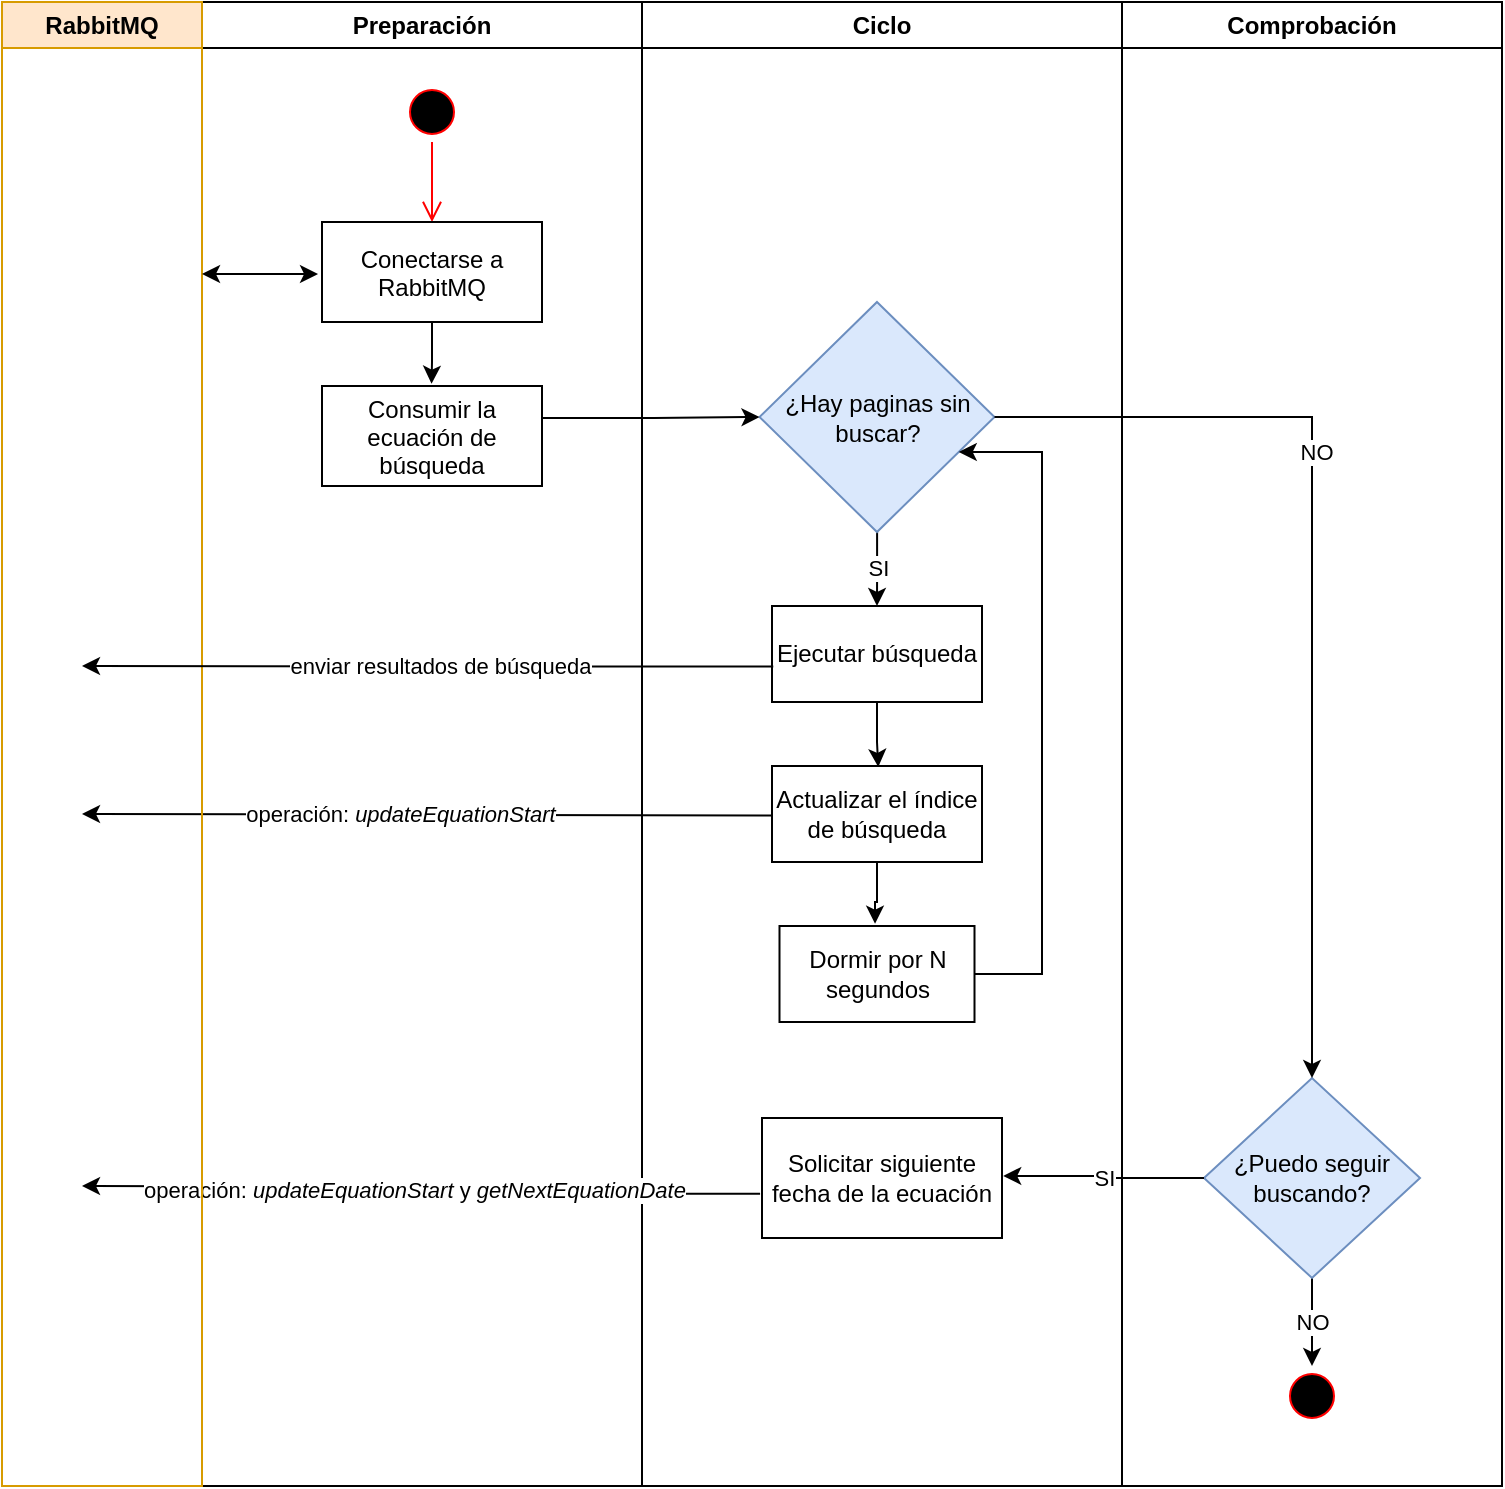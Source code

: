 <mxfile version="19.0.3" type="device"><diagram name="Page-1" id="e7e014a7-5840-1c2e-5031-d8a46d1fe8dd"><mxGraphModel dx="1387" dy="770" grid="1" gridSize="10" guides="1" tooltips="1" connect="1" arrows="1" fold="1" page="1" pageScale="1" pageWidth="1169" pageHeight="826" background="none" math="0" shadow="0"><root><mxCell id="0"/><mxCell id="1" parent="0"/><mxCell id="2" value="Preparación" style="swimlane;whiteSpace=wrap;" parent="1" vertex="1"><mxGeometry x="220" y="128" width="220" height="742" as="geometry"/></mxCell><mxCell id="5" value="" style="ellipse;shape=startState;fillColor=#000000;strokeColor=#ff0000;" parent="2" vertex="1"><mxGeometry x="100" y="40" width="30" height="30" as="geometry"/></mxCell><mxCell id="6" value="" style="edgeStyle=elbowEdgeStyle;elbow=horizontal;verticalAlign=bottom;endArrow=open;endSize=8;strokeColor=#FF0000;endFill=1;rounded=0" parent="2" source="5" target="7" edge="1"><mxGeometry x="100" y="40" as="geometry"><mxPoint x="115" y="110" as="targetPoint"/></mxGeometry></mxCell><mxCell id="BOpxTYQK-HM6VvzVShv2-54" style="edgeStyle=orthogonalEdgeStyle;rounded=0;orthogonalLoop=1;jettySize=auto;html=1;entryX=0.498;entryY=-0.023;entryDx=0;entryDy=0;entryPerimeter=0;" edge="1" parent="2" source="7" target="8"><mxGeometry relative="1" as="geometry"/></mxCell><mxCell id="7" value="Conectarse a&#10;RabbitMQ" style="" parent="2" vertex="1"><mxGeometry x="60" y="110" width="110" height="50" as="geometry"/></mxCell><mxCell id="8" value="Consumir la&#10;ecuación de&#10;búsqueda" style="" parent="2" vertex="1"><mxGeometry x="60" y="192" width="110" height="50" as="geometry"/></mxCell><mxCell id="3" value="Ciclo" style="swimlane;whiteSpace=wrap;" parent="1" vertex="1"><mxGeometry x="440" y="128" width="240" height="742" as="geometry"/></mxCell><mxCell id="BOpxTYQK-HM6VvzVShv2-85" value="SI" style="edgeStyle=orthogonalEdgeStyle;rounded=0;orthogonalLoop=1;jettySize=auto;html=1;entryX=0.5;entryY=0;entryDx=0;entryDy=0;entryPerimeter=0;" edge="1" parent="3" source="BOpxTYQK-HM6VvzVShv2-55" target="BOpxTYQK-HM6VvzVShv2-58"><mxGeometry relative="1" as="geometry"/></mxCell><mxCell id="BOpxTYQK-HM6VvzVShv2-55" value="¿Hay paginas sin buscar?" style="rhombus;whiteSpace=wrap;html=1;fillColor=#dae8fc;strokeColor=#6c8ebf;" vertex="1" parent="3"><mxGeometry x="58.75" y="150" width="117.5" height="115" as="geometry"/></mxCell><mxCell id="BOpxTYQK-HM6VvzVShv2-66" value="" style="edgeStyle=orthogonalEdgeStyle;rounded=0;orthogonalLoop=1;jettySize=auto;html=1;entryX=0.506;entryY=0.01;entryDx=0;entryDy=0;entryPerimeter=0;" edge="1" parent="3" source="BOpxTYQK-HM6VvzVShv2-58" target="BOpxTYQK-HM6VvzVShv2-62"><mxGeometry relative="1" as="geometry"/></mxCell><mxCell id="BOpxTYQK-HM6VvzVShv2-58" value="Ejecutar búsqueda" style="whiteSpace=wrap;html=1;fillColor=rgb(255, 255, 255);strokeColor=rgb(0, 0, 0);fontColor=rgb(0, 0, 0);" vertex="1" parent="3"><mxGeometry x="65" y="302" width="105" height="48" as="geometry"/></mxCell><mxCell id="BOpxTYQK-HM6VvzVShv2-68" style="edgeStyle=orthogonalEdgeStyle;rounded=0;orthogonalLoop=1;jettySize=auto;html=1;entryX=0.49;entryY=-0.024;entryDx=0;entryDy=0;entryPerimeter=0;" edge="1" parent="3" source="BOpxTYQK-HM6VvzVShv2-62" target="BOpxTYQK-HM6VvzVShv2-67"><mxGeometry relative="1" as="geometry"/></mxCell><mxCell id="BOpxTYQK-HM6VvzVShv2-62" value="Actualizar el índice&lt;br&gt;de búsqueda" style="rounded=0;whiteSpace=wrap;html=1;" vertex="1" parent="3"><mxGeometry x="65" y="382" width="105" height="48" as="geometry"/></mxCell><mxCell id="BOpxTYQK-HM6VvzVShv2-63" style="edgeStyle=orthogonalEdgeStyle;rounded=0;orthogonalLoop=1;jettySize=auto;html=1;exitX=0.001;exitY=0.515;exitDx=0;exitDy=0;exitPerimeter=0;" edge="1" parent="3" source="BOpxTYQK-HM6VvzVShv2-62"><mxGeometry relative="1" as="geometry"><mxPoint x="-280" y="406" as="targetPoint"/><mxPoint x="60" y="406" as="sourcePoint"/><Array as="points"><mxPoint x="-280" y="406"/></Array></mxGeometry></mxCell><mxCell id="BOpxTYQK-HM6VvzVShv2-64" value="operación: &lt;i&gt;updateEquationStart&lt;/i&gt;" style="edgeLabel;html=1;align=center;verticalAlign=middle;resizable=0;points=[];" vertex="1" connectable="0" parent="BOpxTYQK-HM6VvzVShv2-63"><mxGeometry x="0.361" y="1" relative="1" as="geometry"><mxPoint x="49" y="-1" as="offset"/></mxGeometry></mxCell><mxCell id="BOpxTYQK-HM6VvzVShv2-70" style="edgeStyle=orthogonalEdgeStyle;rounded=0;orthogonalLoop=1;jettySize=auto;html=1;" edge="1" parent="3" source="BOpxTYQK-HM6VvzVShv2-67" target="BOpxTYQK-HM6VvzVShv2-55"><mxGeometry relative="1" as="geometry"><Array as="points"><mxPoint x="200" y="486"/><mxPoint x="200" y="225"/></Array></mxGeometry></mxCell><mxCell id="BOpxTYQK-HM6VvzVShv2-67" value="Dormir&amp;nbsp;por N segundos" style="rounded=0;whiteSpace=wrap;html=1;" vertex="1" parent="3"><mxGeometry x="68.75" y="462" width="97.5" height="48" as="geometry"/></mxCell><mxCell id="BOpxTYQK-HM6VvzVShv2-90" value="Solicitar siguiente fecha de la ecuación" style="rounded=0;whiteSpace=wrap;html=1;" vertex="1" parent="3"><mxGeometry x="60" y="558" width="120" height="60" as="geometry"/></mxCell><mxCell id="BOpxTYQK-HM6VvzVShv2-88" style="edgeStyle=orthogonalEdgeStyle;rounded=0;orthogonalLoop=1;jettySize=auto;html=1;exitX=-0.008;exitY=0.631;exitDx=0;exitDy=0;exitPerimeter=0;" edge="1" parent="3" source="BOpxTYQK-HM6VvzVShv2-90"><mxGeometry relative="1" as="geometry"><mxPoint x="-280" y="592" as="targetPoint"/><mxPoint x="120" y="662" as="sourcePoint"/></mxGeometry></mxCell><mxCell id="BOpxTYQK-HM6VvzVShv2-89" value="operación: &lt;i&gt;updateEquationStart &lt;/i&gt;y &lt;i&gt;getNextEquationDate&lt;/i&gt;" style="edgeLabel;html=1;align=center;verticalAlign=middle;resizable=0;points=[];" vertex="1" connectable="0" parent="BOpxTYQK-HM6VvzVShv2-88"><mxGeometry x="0.389" y="1" relative="1" as="geometry"><mxPoint x="61" as="offset"/></mxGeometry></mxCell><mxCell id="BOpxTYQK-HM6VvzVShv2-41" value="RabbitMQ" style="swimlane;whiteSpace=wrap;fillColor=#ffe6cc;strokeColor=#d79b00;" vertex="1" parent="1"><mxGeometry x="120" y="128" width="100" height="742" as="geometry"/></mxCell><mxCell id="BOpxTYQK-HM6VvzVShv2-50" value="" style="endArrow=classic;startArrow=classic;html=1;rounded=0;entryX=-0.018;entryY=0.52;entryDx=0;entryDy=0;entryPerimeter=0;" edge="1" parent="1" target="7"><mxGeometry width="50" height="50" relative="1" as="geometry"><mxPoint x="220" y="264" as="sourcePoint"/><mxPoint x="610" y="350" as="targetPoint"/></mxGeometry></mxCell><mxCell id="BOpxTYQK-HM6VvzVShv2-57" style="edgeStyle=orthogonalEdgeStyle;rounded=0;orthogonalLoop=1;jettySize=auto;html=1;entryX=0;entryY=0.5;entryDx=0;entryDy=0;" edge="1" parent="1" target="BOpxTYQK-HM6VvzVShv2-55"><mxGeometry relative="1" as="geometry"><mxPoint x="390" y="345" as="sourcePoint"/><Array as="points"><mxPoint x="390" y="336"/><mxPoint x="446" y="336"/></Array></mxGeometry></mxCell><mxCell id="BOpxTYQK-HM6VvzVShv2-60" style="edgeStyle=orthogonalEdgeStyle;rounded=0;orthogonalLoop=1;jettySize=auto;html=1;exitX=0.006;exitY=0.631;exitDx=0;exitDy=0;exitPerimeter=0;" edge="1" parent="1" source="BOpxTYQK-HM6VvzVShv2-58"><mxGeometry relative="1" as="geometry"><mxPoint x="160" y="460" as="targetPoint"/><mxPoint x="500" y="460" as="sourcePoint"/><Array as="points"><mxPoint x="460" y="460"/></Array></mxGeometry></mxCell><mxCell id="BOpxTYQK-HM6VvzVShv2-61" value="enviar resultados de búsqueda" style="edgeLabel;html=1;align=center;verticalAlign=middle;resizable=0;points=[];" vertex="1" connectable="0" parent="BOpxTYQK-HM6VvzVShv2-60"><mxGeometry x="-0.138" y="-2" relative="1" as="geometry"><mxPoint x="-18" y="2" as="offset"/></mxGeometry></mxCell><mxCell id="BOpxTYQK-HM6VvzVShv2-83" value="Comprobación" style="swimlane;whiteSpace=wrap;" vertex="1" parent="1"><mxGeometry x="680" y="128" width="190" height="742" as="geometry"/></mxCell><mxCell id="BOpxTYQK-HM6VvzVShv2-94" value="NO" style="edgeStyle=orthogonalEdgeStyle;rounded=0;orthogonalLoop=1;jettySize=auto;html=1;entryX=0.5;entryY=0;entryDx=0;entryDy=0;" edge="1" parent="BOpxTYQK-HM6VvzVShv2-83" source="BOpxTYQK-HM6VvzVShv2-91" target="BOpxTYQK-HM6VvzVShv2-93"><mxGeometry relative="1" as="geometry"/></mxCell><mxCell id="BOpxTYQK-HM6VvzVShv2-91" value="¿Puedo seguir buscando?" style="rhombus;whiteSpace=wrap;html=1;direction=south;fillColor=#dae8fc;strokeColor=#6c8ebf;" vertex="1" parent="BOpxTYQK-HM6VvzVShv2-83"><mxGeometry x="41" y="538" width="108" height="100" as="geometry"/></mxCell><mxCell id="BOpxTYQK-HM6VvzVShv2-93" value="" style="ellipse;shape=startState;fillColor=#000000;strokeColor=#ff0000;" vertex="1" parent="BOpxTYQK-HM6VvzVShv2-83"><mxGeometry x="80" y="682" width="30" height="30" as="geometry"/></mxCell><mxCell id="BOpxTYQK-HM6VvzVShv2-86" style="edgeStyle=orthogonalEdgeStyle;rounded=0;orthogonalLoop=1;jettySize=auto;html=1;entryX=0;entryY=0.5;entryDx=0;entryDy=0;" edge="1" parent="1" source="BOpxTYQK-HM6VvzVShv2-55" target="BOpxTYQK-HM6VvzVShv2-91"><mxGeometry relative="1" as="geometry"><mxPoint x="770" y="660" as="targetPoint"/></mxGeometry></mxCell><mxCell id="BOpxTYQK-HM6VvzVShv2-87" value="NO" style="edgeLabel;html=1;align=center;verticalAlign=middle;resizable=0;points=[];" vertex="1" connectable="0" parent="BOpxTYQK-HM6VvzVShv2-86"><mxGeometry x="-0.282" y="2" relative="1" as="geometry"><mxPoint as="offset"/></mxGeometry></mxCell><mxCell id="BOpxTYQK-HM6VvzVShv2-92" value="SI" style="edgeStyle=orthogonalEdgeStyle;rounded=0;orthogonalLoop=1;jettySize=auto;html=1;entryX=1.005;entryY=0.483;entryDx=0;entryDy=0;entryPerimeter=0;" edge="1" parent="1" source="BOpxTYQK-HM6VvzVShv2-91" target="BOpxTYQK-HM6VvzVShv2-90"><mxGeometry relative="1" as="geometry"/></mxCell></root></mxGraphModel></diagram></mxfile>